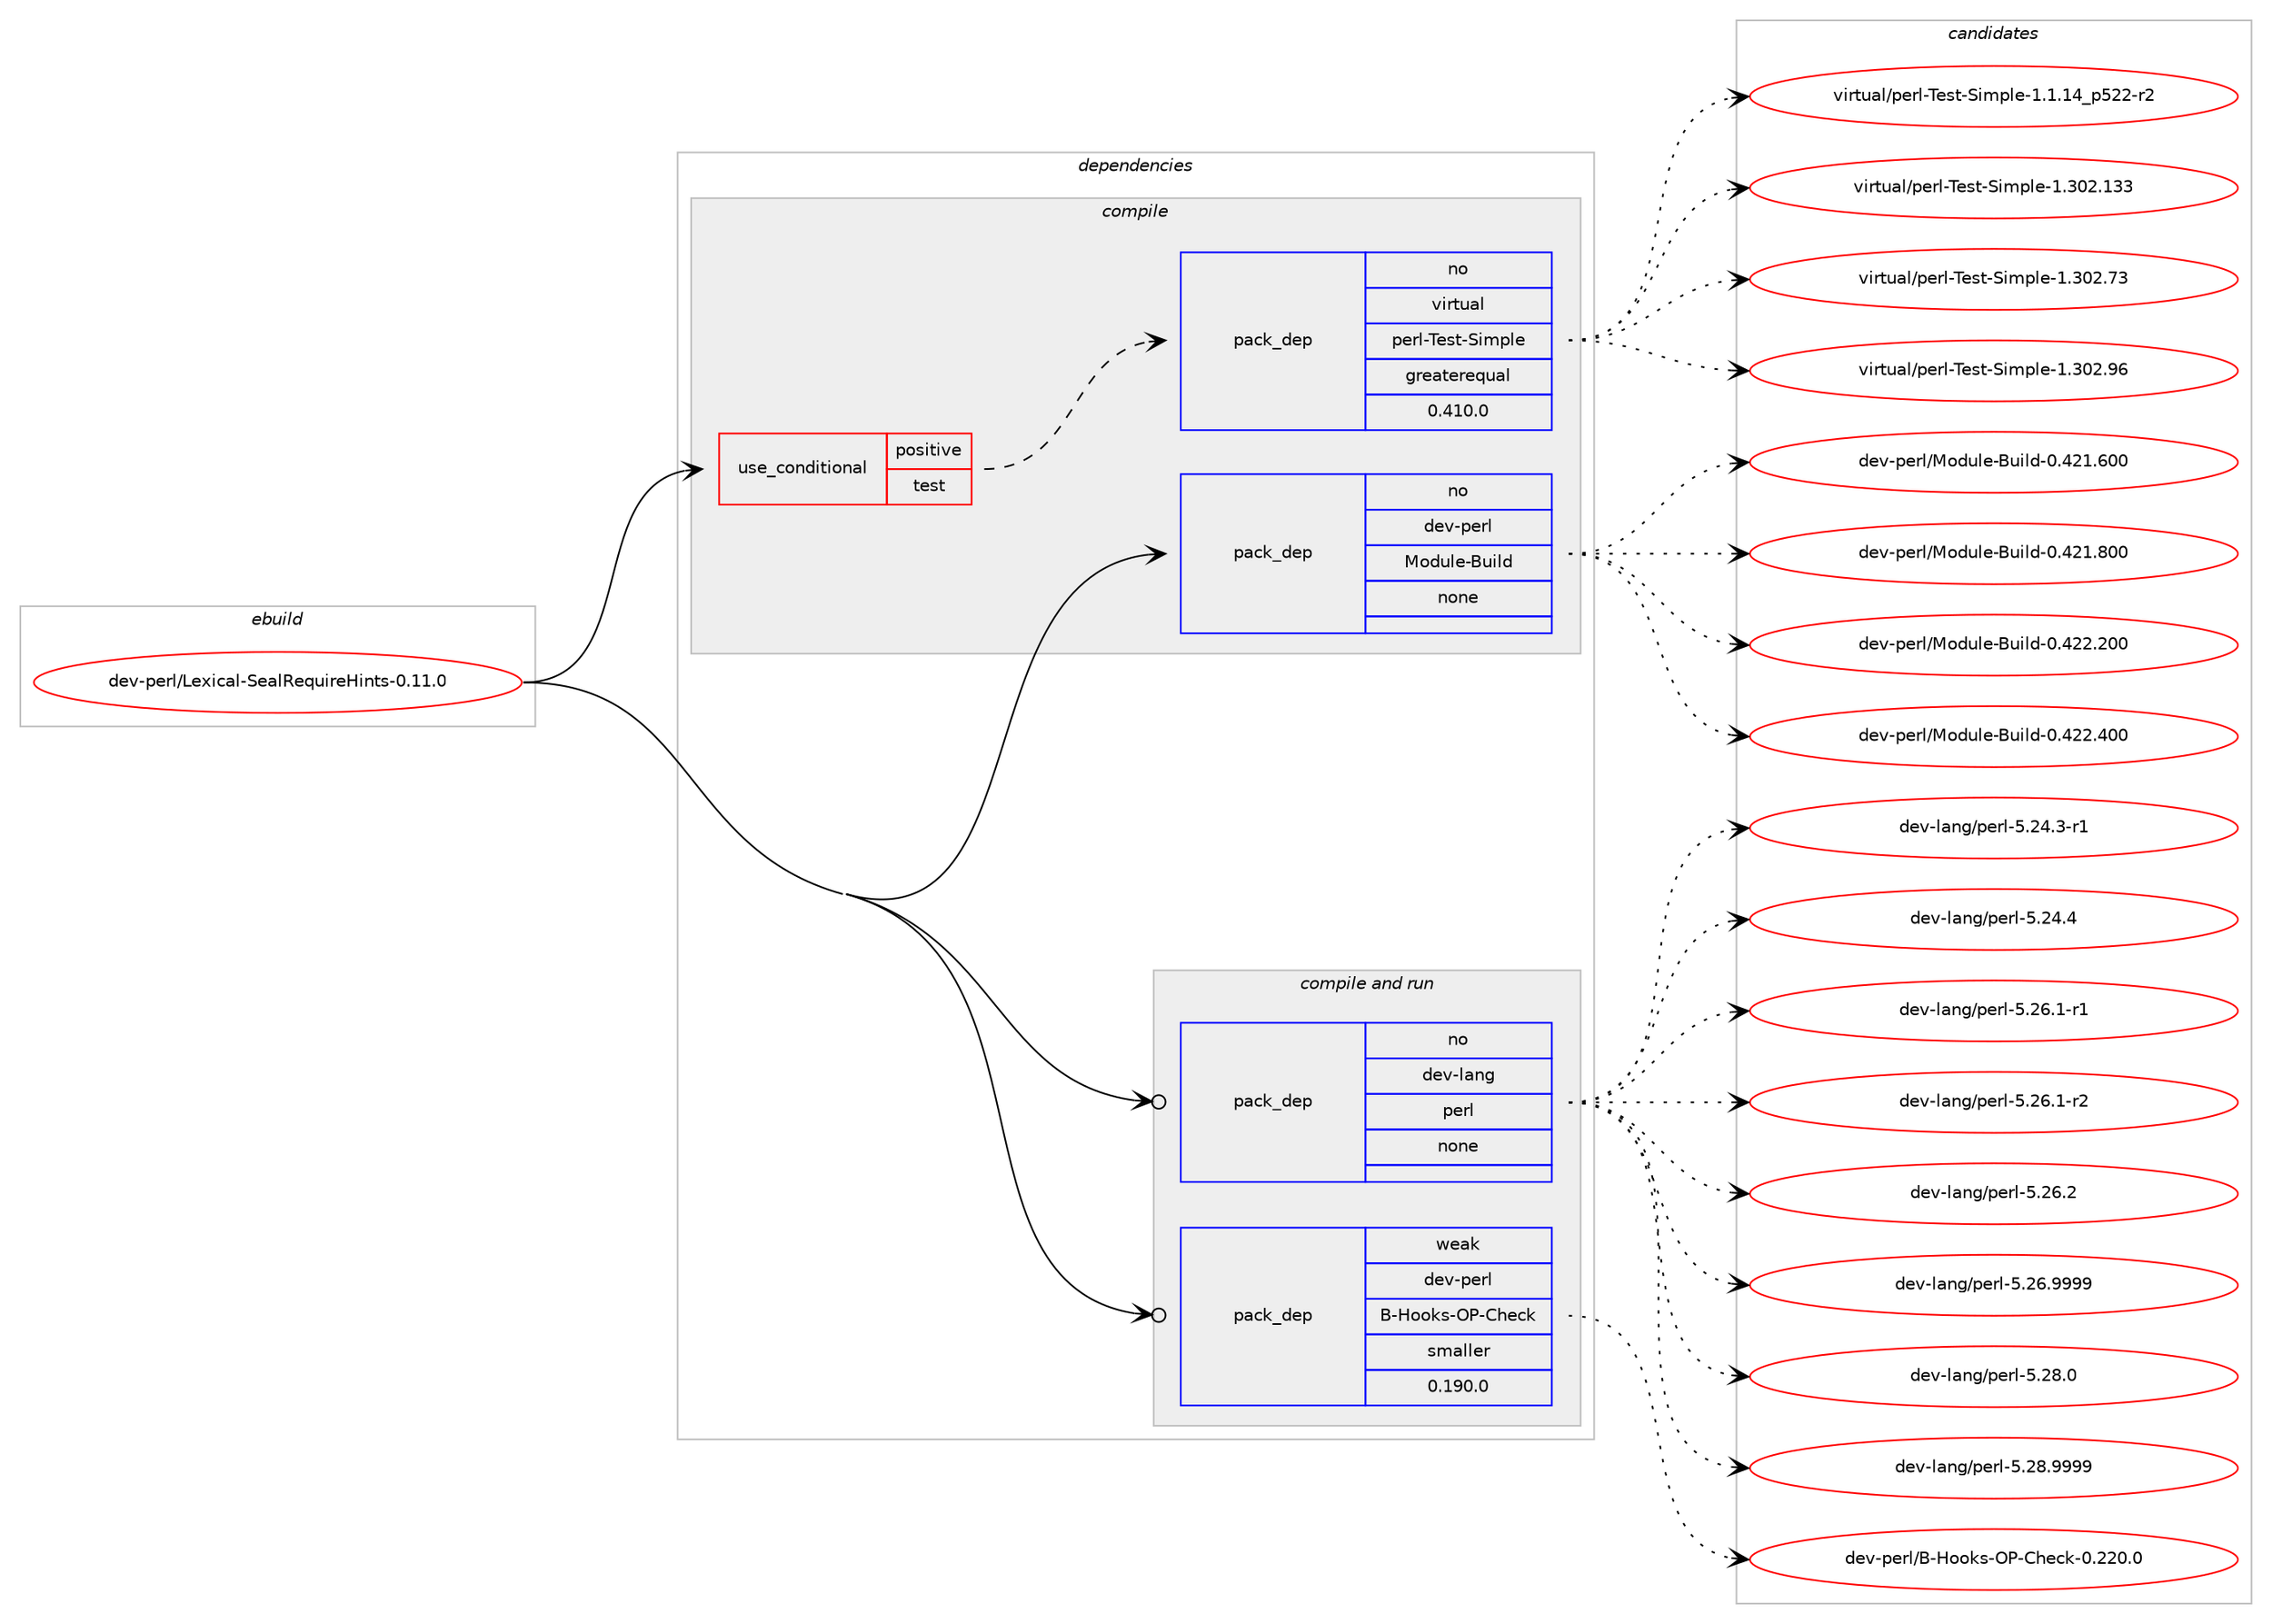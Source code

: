 digraph prolog {

# *************
# Graph options
# *************

newrank=true;
concentrate=true;
compound=true;
graph [rankdir=LR,fontname=Helvetica,fontsize=10,ranksep=1.5];#, ranksep=2.5, nodesep=0.2];
edge  [arrowhead=vee];
node  [fontname=Helvetica,fontsize=10];

# **********
# The ebuild
# **********

subgraph cluster_leftcol {
color=gray;
rank=same;
label=<<i>ebuild</i>>;
id [label="dev-perl/Lexical-SealRequireHints-0.11.0", color=red, width=4, href="../dev-perl/Lexical-SealRequireHints-0.11.0.svg"];
}

# ****************
# The dependencies
# ****************

subgraph cluster_midcol {
color=gray;
label=<<i>dependencies</i>>;
subgraph cluster_compile {
fillcolor="#eeeeee";
style=filled;
label=<<i>compile</i>>;
subgraph cond368308 {
dependency1383185 [label=<<TABLE BORDER="0" CELLBORDER="1" CELLSPACING="0" CELLPADDING="4"><TR><TD ROWSPAN="3" CELLPADDING="10">use_conditional</TD></TR><TR><TD>positive</TD></TR><TR><TD>test</TD></TR></TABLE>>, shape=none, color=red];
subgraph pack991822 {
dependency1383186 [label=<<TABLE BORDER="0" CELLBORDER="1" CELLSPACING="0" CELLPADDING="4" WIDTH="220"><TR><TD ROWSPAN="6" CELLPADDING="30">pack_dep</TD></TR><TR><TD WIDTH="110">no</TD></TR><TR><TD>virtual</TD></TR><TR><TD>perl-Test-Simple</TD></TR><TR><TD>greaterequal</TD></TR><TR><TD>0.410.0</TD></TR></TABLE>>, shape=none, color=blue];
}
dependency1383185:e -> dependency1383186:w [weight=20,style="dashed",arrowhead="vee"];
}
id:e -> dependency1383185:w [weight=20,style="solid",arrowhead="vee"];
subgraph pack991823 {
dependency1383187 [label=<<TABLE BORDER="0" CELLBORDER="1" CELLSPACING="0" CELLPADDING="4" WIDTH="220"><TR><TD ROWSPAN="6" CELLPADDING="30">pack_dep</TD></TR><TR><TD WIDTH="110">no</TD></TR><TR><TD>dev-perl</TD></TR><TR><TD>Module-Build</TD></TR><TR><TD>none</TD></TR><TR><TD></TD></TR></TABLE>>, shape=none, color=blue];
}
id:e -> dependency1383187:w [weight=20,style="solid",arrowhead="vee"];
}
subgraph cluster_compileandrun {
fillcolor="#eeeeee";
style=filled;
label=<<i>compile and run</i>>;
subgraph pack991824 {
dependency1383188 [label=<<TABLE BORDER="0" CELLBORDER="1" CELLSPACING="0" CELLPADDING="4" WIDTH="220"><TR><TD ROWSPAN="6" CELLPADDING="30">pack_dep</TD></TR><TR><TD WIDTH="110">no</TD></TR><TR><TD>dev-lang</TD></TR><TR><TD>perl</TD></TR><TR><TD>none</TD></TR><TR><TD></TD></TR></TABLE>>, shape=none, color=blue];
}
id:e -> dependency1383188:w [weight=20,style="solid",arrowhead="odotvee"];
subgraph pack991825 {
dependency1383189 [label=<<TABLE BORDER="0" CELLBORDER="1" CELLSPACING="0" CELLPADDING="4" WIDTH="220"><TR><TD ROWSPAN="6" CELLPADDING="30">pack_dep</TD></TR><TR><TD WIDTH="110">weak</TD></TR><TR><TD>dev-perl</TD></TR><TR><TD>B-Hooks-OP-Check</TD></TR><TR><TD>smaller</TD></TR><TR><TD>0.190.0</TD></TR></TABLE>>, shape=none, color=blue];
}
id:e -> dependency1383189:w [weight=20,style="solid",arrowhead="odotvee"];
}
subgraph cluster_run {
fillcolor="#eeeeee";
style=filled;
label=<<i>run</i>>;
}
}

# **************
# The candidates
# **************

subgraph cluster_choices {
rank=same;
color=gray;
label=<<i>candidates</i>>;

subgraph choice991822 {
color=black;
nodesep=1;
choice11810511411611797108471121011141084584101115116458310510911210810145494649464952951125350504511450 [label="virtual/perl-Test-Simple-1.1.14_p522-r2", color=red, width=4,href="../virtual/perl-Test-Simple-1.1.14_p522-r2.svg"];
choice11810511411611797108471121011141084584101115116458310510911210810145494651485046495151 [label="virtual/perl-Test-Simple-1.302.133", color=red, width=4,href="../virtual/perl-Test-Simple-1.302.133.svg"];
choice118105114116117971084711210111410845841011151164583105109112108101454946514850465551 [label="virtual/perl-Test-Simple-1.302.73", color=red, width=4,href="../virtual/perl-Test-Simple-1.302.73.svg"];
choice118105114116117971084711210111410845841011151164583105109112108101454946514850465754 [label="virtual/perl-Test-Simple-1.302.96", color=red, width=4,href="../virtual/perl-Test-Simple-1.302.96.svg"];
dependency1383186:e -> choice11810511411611797108471121011141084584101115116458310510911210810145494649464952951125350504511450:w [style=dotted,weight="100"];
dependency1383186:e -> choice11810511411611797108471121011141084584101115116458310510911210810145494651485046495151:w [style=dotted,weight="100"];
dependency1383186:e -> choice118105114116117971084711210111410845841011151164583105109112108101454946514850465551:w [style=dotted,weight="100"];
dependency1383186:e -> choice118105114116117971084711210111410845841011151164583105109112108101454946514850465754:w [style=dotted,weight="100"];
}
subgraph choice991823 {
color=black;
nodesep=1;
choice100101118451121011141084777111100117108101456611710510810045484652504946544848 [label="dev-perl/Module-Build-0.421.600", color=red, width=4,href="../dev-perl/Module-Build-0.421.600.svg"];
choice100101118451121011141084777111100117108101456611710510810045484652504946564848 [label="dev-perl/Module-Build-0.421.800", color=red, width=4,href="../dev-perl/Module-Build-0.421.800.svg"];
choice100101118451121011141084777111100117108101456611710510810045484652505046504848 [label="dev-perl/Module-Build-0.422.200", color=red, width=4,href="../dev-perl/Module-Build-0.422.200.svg"];
choice100101118451121011141084777111100117108101456611710510810045484652505046524848 [label="dev-perl/Module-Build-0.422.400", color=red, width=4,href="../dev-perl/Module-Build-0.422.400.svg"];
dependency1383187:e -> choice100101118451121011141084777111100117108101456611710510810045484652504946544848:w [style=dotted,weight="100"];
dependency1383187:e -> choice100101118451121011141084777111100117108101456611710510810045484652504946564848:w [style=dotted,weight="100"];
dependency1383187:e -> choice100101118451121011141084777111100117108101456611710510810045484652505046504848:w [style=dotted,weight="100"];
dependency1383187:e -> choice100101118451121011141084777111100117108101456611710510810045484652505046524848:w [style=dotted,weight="100"];
}
subgraph choice991824 {
color=black;
nodesep=1;
choice100101118451089711010347112101114108455346505246514511449 [label="dev-lang/perl-5.24.3-r1", color=red, width=4,href="../dev-lang/perl-5.24.3-r1.svg"];
choice10010111845108971101034711210111410845534650524652 [label="dev-lang/perl-5.24.4", color=red, width=4,href="../dev-lang/perl-5.24.4.svg"];
choice100101118451089711010347112101114108455346505446494511449 [label="dev-lang/perl-5.26.1-r1", color=red, width=4,href="../dev-lang/perl-5.26.1-r1.svg"];
choice100101118451089711010347112101114108455346505446494511450 [label="dev-lang/perl-5.26.1-r2", color=red, width=4,href="../dev-lang/perl-5.26.1-r2.svg"];
choice10010111845108971101034711210111410845534650544650 [label="dev-lang/perl-5.26.2", color=red, width=4,href="../dev-lang/perl-5.26.2.svg"];
choice10010111845108971101034711210111410845534650544657575757 [label="dev-lang/perl-5.26.9999", color=red, width=4,href="../dev-lang/perl-5.26.9999.svg"];
choice10010111845108971101034711210111410845534650564648 [label="dev-lang/perl-5.28.0", color=red, width=4,href="../dev-lang/perl-5.28.0.svg"];
choice10010111845108971101034711210111410845534650564657575757 [label="dev-lang/perl-5.28.9999", color=red, width=4,href="../dev-lang/perl-5.28.9999.svg"];
dependency1383188:e -> choice100101118451089711010347112101114108455346505246514511449:w [style=dotted,weight="100"];
dependency1383188:e -> choice10010111845108971101034711210111410845534650524652:w [style=dotted,weight="100"];
dependency1383188:e -> choice100101118451089711010347112101114108455346505446494511449:w [style=dotted,weight="100"];
dependency1383188:e -> choice100101118451089711010347112101114108455346505446494511450:w [style=dotted,weight="100"];
dependency1383188:e -> choice10010111845108971101034711210111410845534650544650:w [style=dotted,weight="100"];
dependency1383188:e -> choice10010111845108971101034711210111410845534650544657575757:w [style=dotted,weight="100"];
dependency1383188:e -> choice10010111845108971101034711210111410845534650564648:w [style=dotted,weight="100"];
dependency1383188:e -> choice10010111845108971101034711210111410845534650564657575757:w [style=dotted,weight="100"];
}
subgraph choice991825 {
color=black;
nodesep=1;
choice10010111845112101114108476645721111111071154579804567104101991074548465050484648 [label="dev-perl/B-Hooks-OP-Check-0.220.0", color=red, width=4,href="../dev-perl/B-Hooks-OP-Check-0.220.0.svg"];
dependency1383189:e -> choice10010111845112101114108476645721111111071154579804567104101991074548465050484648:w [style=dotted,weight="100"];
}
}

}
